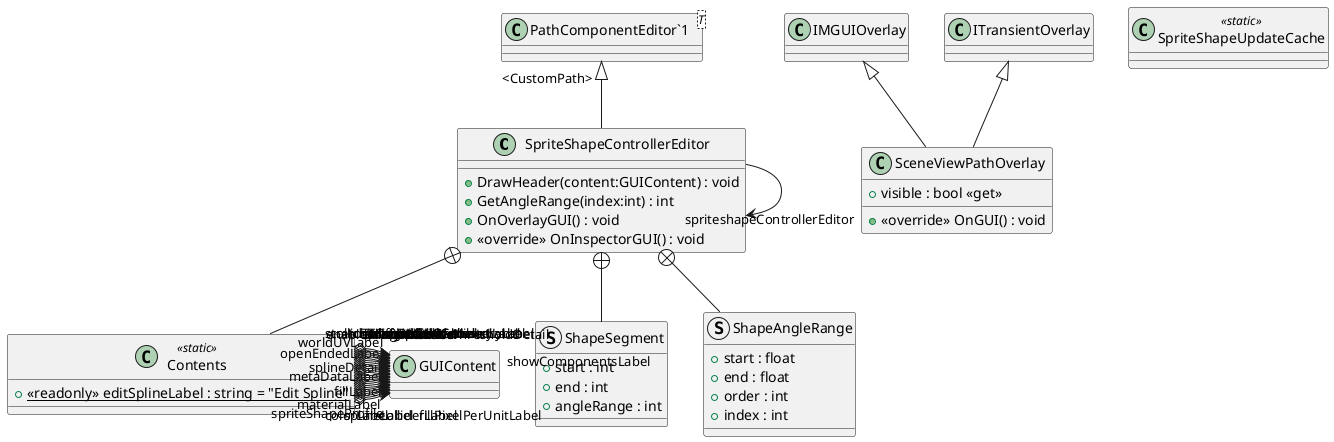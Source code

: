 @startuml
class SpriteShapeControllerEditor {
    + DrawHeader(content:GUIContent) : void
    + GetAngleRange(index:int) : int
    + OnOverlayGUI() : void
    + <<override>> OnInspectorGUI() : void
}
class SceneViewPathOverlay {
    + visible : bool <<get>>
    + <<override>> OnGUI() : void
}
class SpriteShapeUpdateCache <<static>> {
}
class "PathComponentEditor`1"<T> {
}
class Contents <<static>> {
    + {static} <<readonly>> editSplineLabel : string = "Edit Spline"
}
struct ShapeSegment {
    + start : int
    + end : int
    + angleRange : int
}
struct ShapeAngleRange {
    + start : float
    + end : float
    + order : int
    + index : int
}
"PathComponentEditor`1" "<CustomPath>" <|-- SpriteShapeControllerEditor
SpriteShapeControllerEditor --> "spriteshapeControllerEditor" SpriteShapeControllerEditor
IMGUIOverlay <|-- SceneViewPathOverlay
ITransientOverlay <|-- SceneViewPathOverlay
SpriteShapeControllerEditor +-- Contents
Contents o-> "splineLabel" GUIContent
Contents o-> "fillLabel" GUIContent
Contents o-> "colliderLabel" GUIContent
Contents o-> "fillPixelPerUnitLabel" GUIContent
Contents o-> "spriteShapeProfile" GUIContent
Contents o-> "materialLabel" GUIContent
Contents o-> "colorLabel" GUIContent
Contents o-> "metaDataLabel" GUIContent
Contents o-> "showComponentsLabel" GUIContent
Contents o-> "splineDetail" GUIContent
Contents o-> "openEndedLabel" GUIContent
Contents o-> "adaptiveUVLabel" GUIContent
Contents o-> "enableTangentsLabel" GUIContent
Contents o-> "worldUVLabel" GUIContent
Contents o-> "stretchUVLabel" GUIContent
Contents o-> "stretchTilingLabel" GUIContent
Contents o-> "colliderDetail" GUIContent
Contents o-> "cornerThresholdDetail" GUIContent
Contents o-> "colliderOffset" GUIContent
Contents o-> "updateColliderLabel" GUIContent
Contents o-> "optimizeColliderLabel" GUIContent
Contents o-> "optimizeGeometryLabel" GUIContent
Contents o-> "cacheGeometryLabel" GUIContent
Contents o-> "uTess2DLabel" GUIContent
Contents o-> "creatorLabel" GUIContent
Contents o-> "modifiersLabel" GUIContent
SpriteShapeControllerEditor +-- ShapeSegment
SpriteShapeControllerEditor +-- ShapeAngleRange
@enduml
